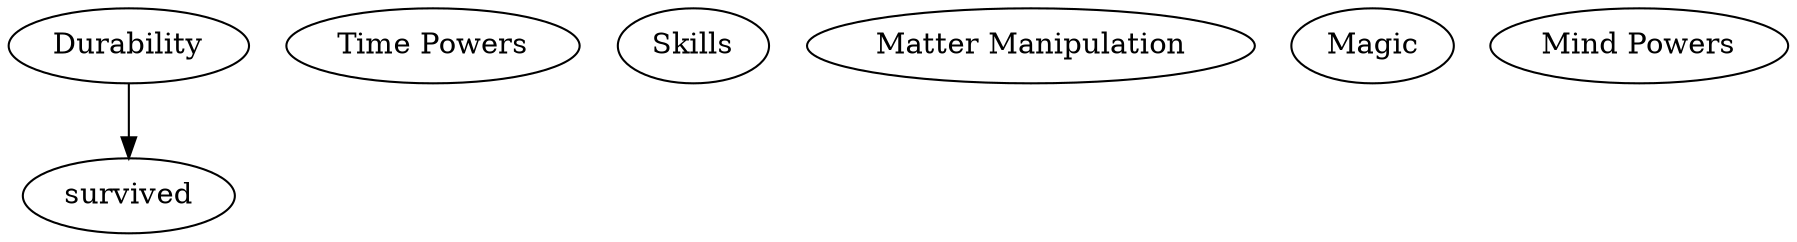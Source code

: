 // Avengors
digraph {
	D [label=Durability]
	S [label=survived]
	T [label="Time Powers"]
	Sk [label=Skills]
	M [label="Matter Manipulation"]
	Mg [label=Magic]
	Mi [label="Mind Powers"]
	D -> S
}
